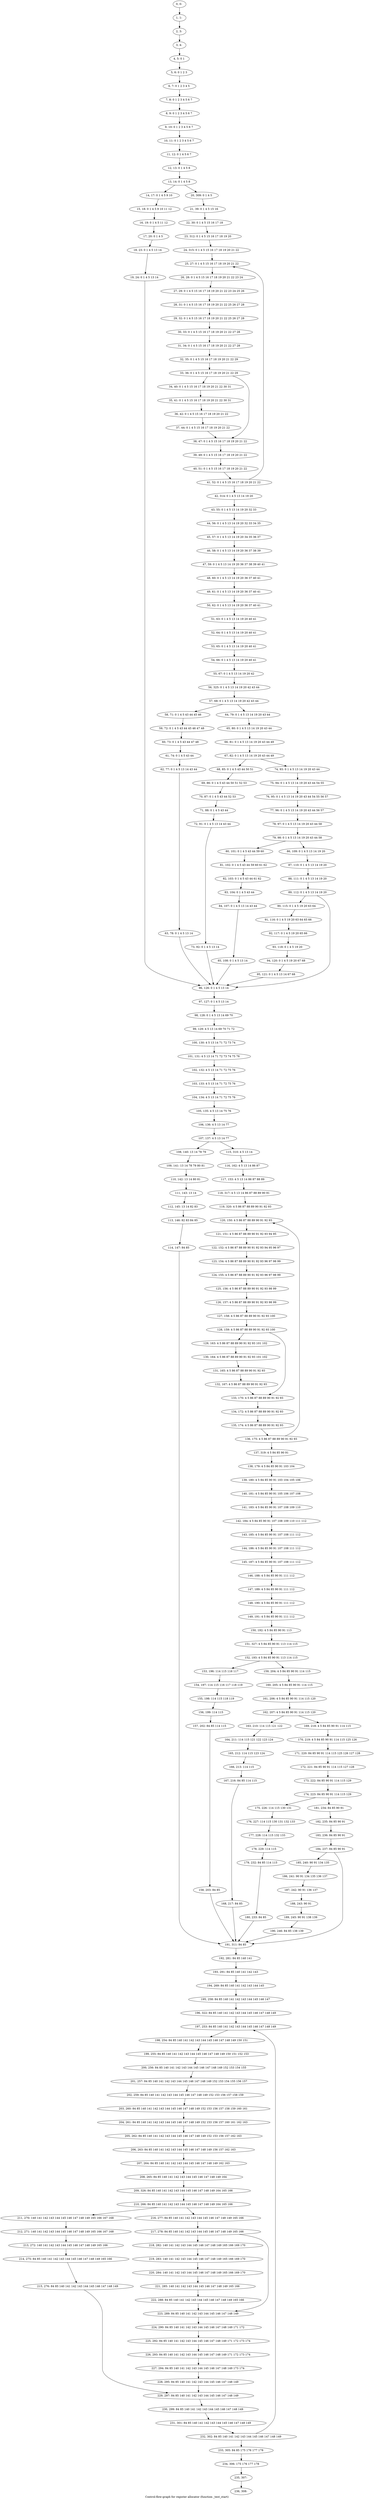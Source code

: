 digraph G {
graph [label="Control-flow-graph for register allocator (function _test_start)"]
0[label="0, 0: "];
1[label="1, 1: "];
2[label="2, 3: "];
3[label="3, 4: "];
4[label="4, 5: 0 1 "];
5[label="5, 6: 0 1 2 3 "];
6[label="6, 7: 0 1 2 3 4 5 "];
7[label="7, 8: 0 1 2 3 4 5 6 7 "];
8[label="8, 9: 0 1 2 3 4 5 6 7 "];
9[label="9, 10: 0 1 2 3 4 5 6 7 "];
10[label="10, 11: 0 1 2 3 4 5 6 7 "];
11[label="11, 12: 0 1 4 5 6 7 "];
12[label="12, 13: 0 1 4 5 8 "];
13[label="13, 14: 0 1 4 5 8 "];
14[label="14, 17: 0 1 4 5 9 10 "];
15[label="15, 18: 0 1 4 5 9 10 11 12 "];
16[label="16, 19: 0 1 4 5 11 12 "];
17[label="17, 20: 0 1 4 5 "];
18[label="18, 23: 0 1 4 5 13 14 "];
19[label="19, 24: 0 1 4 5 13 14 "];
20[label="20, 309: 0 1 4 5 "];
21[label="21, 39: 0 1 4 5 15 16 "];
22[label="22, 30: 0 1 4 5 15 16 17 18 "];
23[label="23, 312: 0 1 4 5 15 16 17 18 19 20 "];
24[label="24, 315: 0 1 4 5 15 16 17 18 19 20 21 22 "];
25[label="25, 27: 0 1 4 5 15 16 17 18 19 20 21 22 "];
26[label="26, 28: 0 1 4 5 15 16 17 18 19 20 21 22 23 24 "];
27[label="27, 29: 0 1 4 5 15 16 17 18 19 20 21 22 23 24 25 26 "];
28[label="28, 31: 0 1 4 5 15 16 17 18 19 20 21 22 25 26 27 28 "];
29[label="29, 32: 0 1 4 5 15 16 17 18 19 20 21 22 25 26 27 28 "];
30[label="30, 33: 0 1 4 5 15 16 17 18 19 20 21 22 27 28 "];
31[label="31, 34: 0 1 4 5 15 16 17 18 19 20 21 22 27 28 "];
32[label="32, 35: 0 1 4 5 15 16 17 18 19 20 21 22 29 "];
33[label="33, 36: 0 1 4 5 15 16 17 18 19 20 21 22 29 "];
34[label="34, 40: 0 1 4 5 15 16 17 18 19 20 21 22 30 31 "];
35[label="35, 41: 0 1 4 5 15 16 17 18 19 20 21 22 30 31 "];
36[label="36, 42: 0 1 4 5 15 16 17 18 19 20 21 22 "];
37[label="37, 44: 0 1 4 5 15 16 17 18 19 20 21 22 "];
38[label="38, 47: 0 1 4 5 15 16 17 18 19 20 21 22 "];
39[label="39, 49: 0 1 4 5 15 16 17 18 19 20 21 22 "];
40[label="40, 51: 0 1 4 5 15 16 17 18 19 20 21 22 "];
41[label="41, 52: 0 1 4 5 15 16 17 18 19 20 21 22 "];
42[label="42, 314: 0 1 4 5 13 14 19 20 "];
43[label="43, 55: 0 1 4 5 13 14 19 20 32 33 "];
44[label="44, 56: 0 1 4 5 13 14 19 20 32 33 34 35 "];
45[label="45, 57: 0 1 4 5 13 14 19 20 34 35 36 37 "];
46[label="46, 58: 0 1 4 5 13 14 19 20 36 37 38 39 "];
47[label="47, 59: 0 1 4 5 13 14 19 20 36 37 38 39 40 41 "];
48[label="48, 60: 0 1 4 5 13 14 19 20 36 37 40 41 "];
49[label="49, 61: 0 1 4 5 13 14 19 20 36 37 40 41 "];
50[label="50, 62: 0 1 4 5 13 14 19 20 36 37 40 41 "];
51[label="51, 63: 0 1 4 5 13 14 19 20 40 41 "];
52[label="52, 64: 0 1 4 5 13 14 19 20 40 41 "];
53[label="53, 65: 0 1 4 5 13 14 19 20 40 41 "];
54[label="54, 66: 0 1 4 5 13 14 19 20 40 41 "];
55[label="55, 67: 0 1 4 5 13 14 19 20 42 "];
56[label="56, 325: 0 1 4 5 13 14 19 20 42 43 44 "];
57[label="57, 68: 0 1 4 5 13 14 19 20 42 43 44 "];
58[label="58, 71: 0 1 4 5 43 44 45 46 "];
59[label="59, 72: 0 1 4 5 43 44 45 46 47 48 "];
60[label="60, 73: 0 1 4 5 43 44 47 48 "];
61[label="61, 74: 0 1 4 5 43 44 "];
62[label="62, 77: 0 1 4 5 13 14 43 44 "];
63[label="63, 78: 0 1 4 5 13 14 "];
64[label="64, 79: 0 1 4 5 13 14 19 20 43 44 "];
65[label="65, 80: 0 1 4 5 13 14 19 20 43 44 "];
66[label="66, 81: 0 1 4 5 13 14 19 20 43 44 49 "];
67[label="67, 82: 0 1 4 5 13 14 19 20 43 44 49 "];
68[label="68, 85: 0 1 4 5 43 44 50 51 "];
69[label="69, 86: 0 1 4 5 43 44 50 51 52 53 "];
70[label="70, 87: 0 1 4 5 43 44 52 53 "];
71[label="71, 88: 0 1 4 5 43 44 "];
72[label="72, 91: 0 1 4 5 13 14 43 44 "];
73[label="73, 92: 0 1 4 5 13 14 "];
74[label="74, 93: 0 1 4 5 13 14 19 20 43 44 "];
75[label="75, 94: 0 1 4 5 13 14 19 20 43 44 54 55 "];
76[label="76, 95: 0 1 4 5 13 14 19 20 43 44 54 55 56 57 "];
77[label="77, 96: 0 1 4 5 13 14 19 20 43 44 56 57 "];
78[label="78, 97: 0 1 4 5 13 14 19 20 43 44 58 "];
79[label="79, 98: 0 1 4 5 13 14 19 20 43 44 58 "];
80[label="80, 101: 0 1 4 5 43 44 59 60 "];
81[label="81, 102: 0 1 4 5 43 44 59 60 61 62 "];
82[label="82, 103: 0 1 4 5 43 44 61 62 "];
83[label="83, 104: 0 1 4 5 43 44 "];
84[label="84, 107: 0 1 4 5 13 14 43 44 "];
85[label="85, 108: 0 1 4 5 13 14 "];
86[label="86, 109: 0 1 4 5 13 14 19 20 "];
87[label="87, 110: 0 1 4 5 13 14 19 20 "];
88[label="88, 111: 0 1 4 5 13 14 19 20 "];
89[label="89, 112: 0 1 4 5 13 14 19 20 "];
90[label="90, 115: 0 1 4 5 19 20 63 64 "];
91[label="91, 116: 0 1 4 5 19 20 63 64 65 66 "];
92[label="92, 117: 0 1 4 5 19 20 65 66 "];
93[label="93, 118: 0 1 4 5 19 20 "];
94[label="94, 120: 0 1 4 5 19 20 67 68 "];
95[label="95, 121: 0 1 4 5 13 14 67 68 "];
96[label="96, 126: 0 1 4 5 13 14 "];
97[label="97, 127: 0 1 4 5 13 14 "];
98[label="98, 128: 0 1 4 5 13 14 69 70 "];
99[label="99, 129: 4 5 13 14 69 70 71 72 "];
100[label="100, 130: 4 5 13 14 71 72 73 74 "];
101[label="101, 131: 4 5 13 14 71 72 73 74 75 76 "];
102[label="102, 132: 4 5 13 14 71 72 75 76 "];
103[label="103, 133: 4 5 13 14 71 72 75 76 "];
104[label="104, 134: 4 5 13 14 71 72 75 76 "];
105[label="105, 135: 4 5 13 14 75 76 "];
106[label="106, 136: 4 5 13 14 77 "];
107[label="107, 137: 4 5 13 14 77 "];
108[label="108, 140: 13 14 78 79 "];
109[label="109, 141: 13 14 78 79 80 81 "];
110[label="110, 142: 13 14 80 81 "];
111[label="111, 143: 13 14 "];
112[label="112, 145: 13 14 82 83 "];
113[label="113, 146: 82 83 84 85 "];
114[label="114, 147: 84 85 "];
115[label="115, 310: 4 5 13 14 "];
116[label="116, 162: 4 5 13 14 86 87 "];
117[label="117, 153: 4 5 13 14 86 87 88 89 "];
118[label="118, 317: 4 5 13 14 86 87 88 89 90 91 "];
119[label="119, 320: 4 5 86 87 88 89 90 91 92 93 "];
120[label="120, 150: 4 5 86 87 88 89 90 91 92 93 "];
121[label="121, 151: 4 5 86 87 88 89 90 91 92 93 94 95 "];
122[label="122, 152: 4 5 86 87 88 89 90 91 92 93 94 95 96 97 "];
123[label="123, 154: 4 5 86 87 88 89 90 91 92 93 96 97 98 99 "];
124[label="124, 155: 4 5 86 87 88 89 90 91 92 93 96 97 98 99 "];
125[label="125, 156: 4 5 86 87 88 89 90 91 92 93 98 99 "];
126[label="126, 157: 4 5 86 87 88 89 90 91 92 93 98 99 "];
127[label="127, 158: 4 5 86 87 88 89 90 91 92 93 100 "];
128[label="128, 159: 4 5 86 87 88 89 90 91 92 93 100 "];
129[label="129, 163: 4 5 86 87 88 89 90 91 92 93 101 102 "];
130[label="130, 164: 4 5 86 87 88 89 90 91 92 93 101 102 "];
131[label="131, 165: 4 5 86 87 88 89 90 91 92 93 "];
132[label="132, 167: 4 5 86 87 88 89 90 91 92 93 "];
133[label="133, 170: 4 5 86 87 88 89 90 91 92 93 "];
134[label="134, 172: 4 5 86 87 88 89 90 91 92 93 "];
135[label="135, 174: 4 5 86 87 88 89 90 91 92 93 "];
136[label="136, 175: 4 5 86 87 88 89 90 91 92 93 "];
137[label="137, 319: 4 5 84 85 90 91 "];
138[label="138, 179: 4 5 84 85 90 91 103 104 "];
139[label="139, 180: 4 5 84 85 90 91 103 104 105 106 "];
140[label="140, 181: 4 5 84 85 90 91 105 106 107 108 "];
141[label="141, 183: 4 5 84 85 90 91 107 108 109 110 "];
142[label="142, 184: 4 5 84 85 90 91 107 108 109 110 111 112 "];
143[label="143, 185: 4 5 84 85 90 91 107 108 111 112 "];
144[label="144, 186: 4 5 84 85 90 91 107 108 111 112 "];
145[label="145, 187: 4 5 84 85 90 91 107 108 111 112 "];
146[label="146, 188: 4 5 84 85 90 91 111 112 "];
147[label="147, 189: 4 5 84 85 90 91 111 112 "];
148[label="148, 190: 4 5 84 85 90 91 111 112 "];
149[label="149, 191: 4 5 84 85 90 91 111 112 "];
150[label="150, 192: 4 5 84 85 90 91 113 "];
151[label="151, 327: 4 5 84 85 90 91 113 114 115 "];
152[label="152, 193: 4 5 84 85 90 91 113 114 115 "];
153[label="153, 196: 114 115 116 117 "];
154[label="154, 197: 114 115 116 117 118 119 "];
155[label="155, 198: 114 115 118 119 "];
156[label="156, 199: 114 115 "];
157[label="157, 202: 84 85 114 115 "];
158[label="158, 203: 84 85 "];
159[label="159, 204: 4 5 84 85 90 91 114 115 "];
160[label="160, 205: 4 5 84 85 90 91 114 115 "];
161[label="161, 206: 4 5 84 85 90 91 114 115 120 "];
162[label="162, 207: 4 5 84 85 90 91 114 115 120 "];
163[label="163, 210: 114 115 121 122 "];
164[label="164, 211: 114 115 121 122 123 124 "];
165[label="165, 212: 114 115 123 124 "];
166[label="166, 213: 114 115 "];
167[label="167, 216: 84 85 114 115 "];
168[label="168, 217: 84 85 "];
169[label="169, 218: 4 5 84 85 90 91 114 115 "];
170[label="170, 219: 4 5 84 85 90 91 114 115 125 126 "];
171[label="171, 220: 84 85 90 91 114 115 125 126 127 128 "];
172[label="172, 221: 84 85 90 91 114 115 127 128 "];
173[label="173, 222: 84 85 90 91 114 115 129 "];
174[label="174, 223: 84 85 90 91 114 115 129 "];
175[label="175, 226: 114 115 130 131 "];
176[label="176, 227: 114 115 130 131 132 133 "];
177[label="177, 228: 114 115 132 133 "];
178[label="178, 229: 114 115 "];
179[label="179, 232: 84 85 114 115 "];
180[label="180, 233: 84 85 "];
181[label="181, 234: 84 85 90 91 "];
182[label="182, 235: 84 85 90 91 "];
183[label="183, 236: 84 85 90 91 "];
184[label="184, 237: 84 85 90 91 "];
185[label="185, 240: 90 91 134 135 "];
186[label="186, 241: 90 91 134 135 136 137 "];
187[label="187, 242: 90 91 136 137 "];
188[label="188, 243: 90 91 "];
189[label="189, 245: 90 91 138 139 "];
190[label="190, 246: 84 85 138 139 "];
191[label="191, 311: 84 85 "];
192[label="192, 281: 84 85 140 141 "];
193[label="193, 291: 84 85 140 141 142 143 "];
194[label="194, 269: 84 85 140 141 142 143 144 145 "];
195[label="195, 258: 84 85 140 141 142 143 144 145 146 147 "];
196[label="196, 322: 84 85 140 141 142 143 144 145 146 147 148 149 "];
197[label="197, 253: 84 85 140 141 142 143 144 145 146 147 148 149 "];
198[label="198, 254: 84 85 140 141 142 143 144 145 146 147 148 149 150 151 "];
199[label="199, 255: 84 85 140 141 142 143 144 145 146 147 148 149 150 151 152 153 "];
200[label="200, 256: 84 85 140 141 142 143 144 145 146 147 148 149 152 153 154 155 "];
201[label="201, 257: 84 85 140 141 142 143 144 145 146 147 148 149 152 153 154 155 156 157 "];
202[label="202, 259: 84 85 140 141 142 143 144 145 146 147 148 149 152 153 156 157 158 159 "];
203[label="203, 260: 84 85 140 141 142 143 144 145 146 147 148 149 152 153 156 157 158 159 160 161 "];
204[label="204, 261: 84 85 140 141 142 143 144 145 146 147 148 149 152 153 156 157 160 161 162 163 "];
205[label="205, 262: 84 85 140 141 142 143 144 145 146 147 148 149 152 153 156 157 162 163 "];
206[label="206, 263: 84 85 140 141 142 143 144 145 146 147 148 149 156 157 162 163 "];
207[label="207, 264: 84 85 140 141 142 143 144 145 146 147 148 149 162 163 "];
208[label="208, 265: 84 85 140 141 142 143 144 145 146 147 148 149 164 "];
209[label="209, 326: 84 85 140 141 142 143 144 145 146 147 148 149 164 165 166 "];
210[label="210, 266: 84 85 140 141 142 143 144 145 146 147 148 149 164 165 166 "];
211[label="211, 270: 140 141 142 143 144 145 146 147 148 149 165 166 167 168 "];
212[label="212, 271: 140 141 142 143 144 145 146 147 148 149 165 166 167 168 "];
213[label="213, 272: 140 141 142 143 144 145 146 147 148 149 165 166 "];
214[label="214, 275: 84 85 140 141 142 143 144 145 146 147 148 149 165 166 "];
215[label="215, 276: 84 85 140 141 142 143 144 145 146 147 148 149 "];
216[label="216, 277: 84 85 140 141 142 143 144 145 146 147 148 149 165 166 "];
217[label="217, 278: 84 85 140 141 142 143 144 145 146 147 148 149 165 166 "];
218[label="218, 282: 140 141 142 143 144 145 146 147 148 149 165 166 169 170 "];
219[label="219, 283: 140 141 142 143 144 145 146 147 148 149 165 166 169 170 "];
220[label="220, 284: 140 141 142 143 144 145 146 147 148 149 165 166 169 170 "];
221[label="221, 285: 140 141 142 143 144 145 146 147 148 149 165 166 "];
222[label="222, 288: 84 85 140 141 142 143 144 145 146 147 148 149 165 166 "];
223[label="223, 289: 84 85 140 141 142 143 144 145 146 147 148 149 "];
224[label="224, 290: 84 85 140 141 142 143 144 145 146 147 148 149 171 172 "];
225[label="225, 292: 84 85 140 141 142 143 144 145 146 147 148 149 171 172 173 174 "];
226[label="226, 293: 84 85 140 141 142 143 144 145 146 147 148 149 171 172 173 174 "];
227[label="227, 294: 84 85 140 141 142 143 144 145 146 147 148 149 173 174 "];
228[label="228, 295: 84 85 140 141 142 143 144 145 146 147 148 149 "];
229[label="229, 297: 84 85 140 141 142 143 144 145 146 147 148 149 "];
230[label="230, 299: 84 85 140 141 142 143 144 145 146 147 148 149 "];
231[label="231, 301: 84 85 140 141 142 143 144 145 146 147 148 149 "];
232[label="232, 302: 84 85 140 141 142 143 144 145 146 147 148 149 "];
233[label="233, 305: 84 85 175 176 177 178 "];
234[label="234, 306: 175 176 177 178 "];
235[label="235, 307: "];
236[label="236, 308: "];
0->1 ;
1->2 ;
2->3 ;
3->4 ;
4->5 ;
5->6 ;
6->7 ;
7->8 ;
8->9 ;
9->10 ;
10->11 ;
11->12 ;
12->13 ;
13->14 ;
13->20 ;
14->15 ;
15->16 ;
16->17 ;
17->18 ;
18->19 ;
19->96 ;
20->21 ;
21->22 ;
22->23 ;
23->24 ;
24->25 ;
25->26 ;
26->27 ;
27->28 ;
28->29 ;
29->30 ;
30->31 ;
31->32 ;
32->33 ;
33->34 ;
33->38 ;
34->35 ;
35->36 ;
36->37 ;
37->38 ;
38->39 ;
39->40 ;
40->41 ;
41->42 ;
41->25 ;
42->43 ;
43->44 ;
44->45 ;
45->46 ;
46->47 ;
47->48 ;
48->49 ;
49->50 ;
50->51 ;
51->52 ;
52->53 ;
53->54 ;
54->55 ;
55->56 ;
56->57 ;
57->58 ;
57->64 ;
58->59 ;
59->60 ;
60->61 ;
61->62 ;
62->63 ;
63->96 ;
64->65 ;
65->66 ;
66->67 ;
67->68 ;
67->74 ;
68->69 ;
69->70 ;
70->71 ;
71->72 ;
72->73 ;
73->96 ;
74->75 ;
75->76 ;
76->77 ;
77->78 ;
78->79 ;
79->80 ;
79->86 ;
80->81 ;
81->82 ;
82->83 ;
83->84 ;
84->85 ;
85->96 ;
86->87 ;
87->88 ;
88->89 ;
89->90 ;
89->96 ;
90->91 ;
91->92 ;
92->93 ;
93->94 ;
94->95 ;
95->96 ;
96->97 ;
97->98 ;
98->99 ;
99->100 ;
100->101 ;
101->102 ;
102->103 ;
103->104 ;
104->105 ;
105->106 ;
106->107 ;
107->108 ;
107->115 ;
108->109 ;
109->110 ;
110->111 ;
111->112 ;
112->113 ;
113->114 ;
114->191 ;
115->116 ;
116->117 ;
117->118 ;
118->119 ;
119->120 ;
120->121 ;
121->122 ;
122->123 ;
123->124 ;
124->125 ;
125->126 ;
126->127 ;
127->128 ;
128->129 ;
128->133 ;
129->130 ;
130->131 ;
131->132 ;
132->133 ;
133->134 ;
134->135 ;
135->136 ;
136->137 ;
136->120 ;
137->138 ;
138->139 ;
139->140 ;
140->141 ;
141->142 ;
142->143 ;
143->144 ;
144->145 ;
145->146 ;
146->147 ;
147->148 ;
148->149 ;
149->150 ;
150->151 ;
151->152 ;
152->153 ;
152->159 ;
153->154 ;
154->155 ;
155->156 ;
156->157 ;
157->158 ;
158->191 ;
159->160 ;
160->161 ;
161->162 ;
162->163 ;
162->169 ;
163->164 ;
164->165 ;
165->166 ;
166->167 ;
167->168 ;
168->191 ;
169->170 ;
170->171 ;
171->172 ;
172->173 ;
173->174 ;
174->175 ;
174->181 ;
175->176 ;
176->177 ;
177->178 ;
178->179 ;
179->180 ;
180->191 ;
181->182 ;
182->183 ;
183->184 ;
184->185 ;
184->191 ;
185->186 ;
186->187 ;
187->188 ;
188->189 ;
189->190 ;
190->191 ;
191->192 ;
192->193 ;
193->194 ;
194->195 ;
195->196 ;
196->197 ;
197->198 ;
198->199 ;
199->200 ;
200->201 ;
201->202 ;
202->203 ;
203->204 ;
204->205 ;
205->206 ;
206->207 ;
207->208 ;
208->209 ;
209->210 ;
210->211 ;
210->216 ;
211->212 ;
212->213 ;
213->214 ;
214->215 ;
215->229 ;
216->217 ;
217->218 ;
217->223 ;
218->219 ;
219->220 ;
220->221 ;
221->222 ;
222->223 ;
223->224 ;
224->225 ;
225->226 ;
226->227 ;
227->228 ;
228->229 ;
229->230 ;
230->231 ;
231->232 ;
232->233 ;
232->197 ;
233->234 ;
234->235 ;
235->236 ;
}
